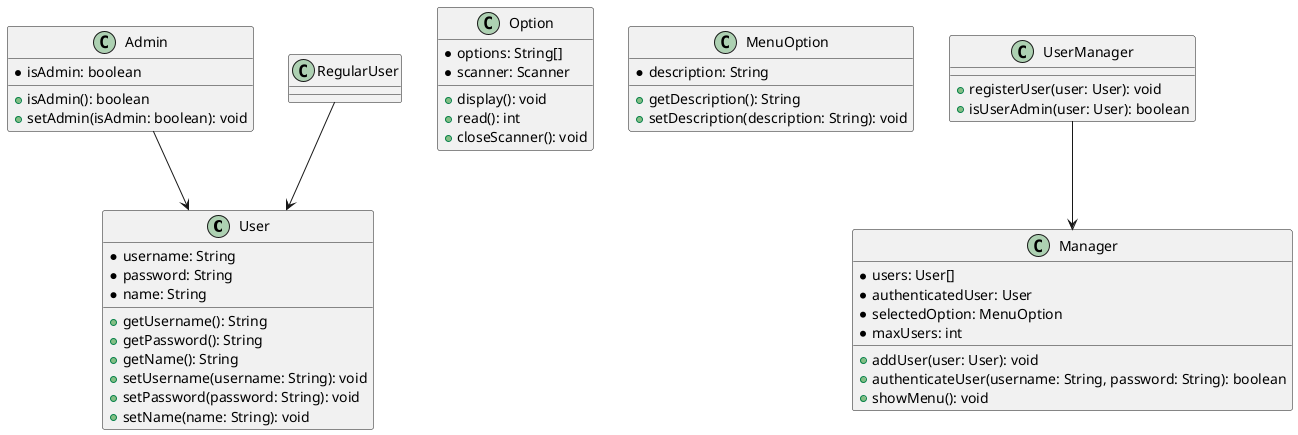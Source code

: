 @startuml
class User {
  *username: String
  *password: String
  *name: String
  +getUsername(): String
  +getPassword(): String
  +getName(): String
  +setUsername(username: String): void
  +setPassword(password: String): void
  +setName(name: String): void
}

class Admin {
  *isAdmin: boolean
  +isAdmin(): boolean
  +setAdmin(isAdmin: boolean): void
}

class RegularUser {
}

class Option {
  *options: String[]
  *scanner: Scanner
  +display(): void
  +read(): int
  +closeScanner(): void
}

class MenuOption {
  *description: String
  +getDescription(): String
  +setDescription(description: String): void
}

class Manager {
  *users: User[]
  *authenticatedUser: User
  *selectedOption: MenuOption
  *maxUsers: int
  +addUser(user: User): void
  +authenticateUser(username: String, password: String): boolean
  +showMenu(): void
}

class UserManager {
  +registerUser(user: User): void
  +isUserAdmin(user: User): boolean
}

Admin --> User
RegularUser --> User
UserManager --> Manager
@enduml